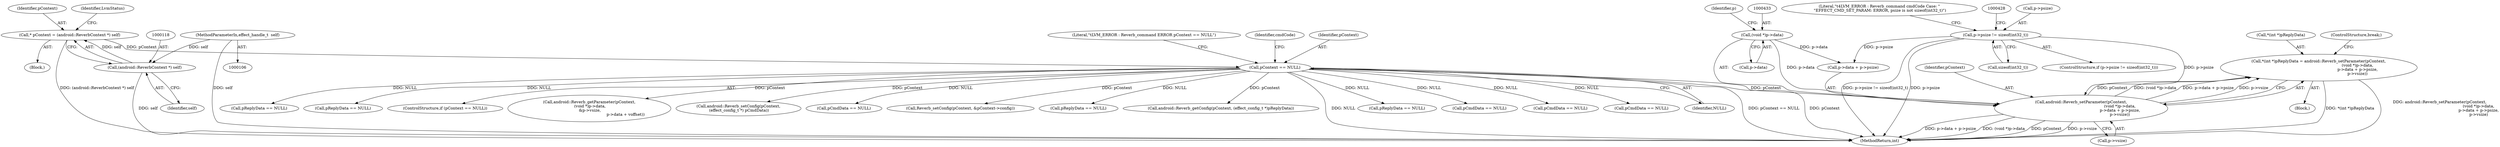 digraph "0_Android_f490fc335772a9b14e78997486f4a572b0594c04_0@integer" {
"1000425" [label="(Call,*(int *)pReplyData = android::Reverb_setParameter(pContext,\n                                                              (void *)p->data,\n                                                              p->data + p->psize,\n                                                              p->vsize))"];
"1000430" [label="(Call,android::Reverb_setParameter(pContext,\n                                                              (void *)p->data,\n                                                              p->data + p->psize,\n                                                              p->vsize))"];
"1000126" [label="(Call,pContext == NULL)"];
"1000115" [label="(Call,* pContext = (android::ReverbContext *) self)"];
"1000117" [label="(Call,(android::ReverbContext *) self)"];
"1000107" [label="(MethodParameterIn,effect_handle_t  self)"];
"1000432" [label="(Call,(void *)p->data)"];
"1000413" [label="(Call,p->psize != sizeof(int32_t))"];
"1000116" [label="(Identifier,pContext)"];
"1000414" [label="(Call,p->psize)"];
"1000128" [label="(Identifier,NULL)"];
"1000141" [label="(Call,pReplyData == NULL)"];
"1000210" [label="(Call,pReplyData == NULL)"];
"1000123" [label="(Identifier,LvmStatus)"];
"1000125" [label="(ControlStructure,if (pContext == NULL))"];
"1000115" [label="(Call,* pContext = (android::ReverbContext *) self)"];
"1000119" [label="(Identifier,self)"];
"1000447" [label="(ControlStructure,break;)"];
"1000439" [label="(Identifier,p)"];
"1000417" [label="(Call,sizeof(int32_t))"];
"1000344" [label="(Call,android::Reverb_getParameter(pContext,\n (void *)p->data,\n &p->vsize,\n                                                          p->data + voffset))"];
"1000127" [label="(Identifier,pContext)"];
"1000126" [label="(Call,pContext == NULL)"];
"1000201" [label="(Call,android::Reverb_setConfig(pContext,\n (effect_config_t *) pCmdData))"];
"1000117" [label="(Call,(android::ReverbContext *) self)"];
"1000376" [label="(Call,pCmdData == NULL)"];
"1000431" [label="(Identifier,pContext)"];
"1000107" [label="(MethodParameterIn,effect_handle_t  self)"];
"1000413" [label="(Call,p->psize != sizeof(int32_t))"];
"1000432" [label="(Call,(void *)p->data)"];
"1000235" [label="(Call,Reverb_setConfig(pContext, &pContext->config))"];
"1000425" [label="(Call,*(int *)pReplyData = android::Reverb_setParameter(pContext,\n                                                              (void *)p->data,\n                                                              p->data + p->psize,\n                                                              p->vsize))"];
"1000522" [label="(Call,pReplyData == NULL)"];
"1000373" [label="(Block,)"];
"1000437" [label="(Call,p->data + p->psize)"];
"1000228" [label="(Call,android::Reverb_getConfig(pContext, (effect_config_t *)pReplyData))"];
"1000113" [label="(Block,)"];
"1000430" [label="(Call,android::Reverb_setParameter(pContext,\n                                                              (void *)p->data,\n                                                              p->data + p->psize,\n                                                              p->vsize))"];
"1000412" [label="(ControlStructure,if (p->psize != sizeof(int32_t)))"];
"1000421" [label="(Literal,\"\t4LVM_ERROR : Reverb_command cmdCode Case: \"\n \"EFFECT_CMD_SET_PARAM: ERROR, psize is not sizeof(int32_t)\")"];
"1000434" [label="(Call,p->data)"];
"1000426" [label="(Call,*(int *)pReplyData)"];
"1000444" [label="(Call,p->vsize)"];
"1000688" [label="(MethodReturn,int)"];
"1000451" [label="(Call,pReplyData == NULL)"];
"1000131" [label="(Literal,\"\tLVM_ERROR : Reverb_command ERROR pContext == NULL\")"];
"1000270" [label="(Call,pCmdData == NULL)"];
"1000563" [label="(Call,pCmdData == NULL)"];
"1000169" [label="(Call,pCmdData == NULL)"];
"1000136" [label="(Identifier,cmdCode)"];
"1000425" -> "1000373"  [label="AST: "];
"1000425" -> "1000430"  [label="CFG: "];
"1000426" -> "1000425"  [label="AST: "];
"1000430" -> "1000425"  [label="AST: "];
"1000447" -> "1000425"  [label="CFG: "];
"1000425" -> "1000688"  [label="DDG: *(int *)pReplyData"];
"1000425" -> "1000688"  [label="DDG: android::Reverb_setParameter(pContext,\n                                                              (void *)p->data,\n                                                              p->data + p->psize,\n                                                              p->vsize)"];
"1000430" -> "1000425"  [label="DDG: pContext"];
"1000430" -> "1000425"  [label="DDG: (void *)p->data"];
"1000430" -> "1000425"  [label="DDG: p->data + p->psize"];
"1000430" -> "1000425"  [label="DDG: p->vsize"];
"1000430" -> "1000444"  [label="CFG: "];
"1000431" -> "1000430"  [label="AST: "];
"1000432" -> "1000430"  [label="AST: "];
"1000437" -> "1000430"  [label="AST: "];
"1000444" -> "1000430"  [label="AST: "];
"1000430" -> "1000688"  [label="DDG: p->data + p->psize"];
"1000430" -> "1000688"  [label="DDG: (void *)p->data"];
"1000430" -> "1000688"  [label="DDG: pContext"];
"1000430" -> "1000688"  [label="DDG: p->vsize"];
"1000126" -> "1000430"  [label="DDG: pContext"];
"1000432" -> "1000430"  [label="DDG: p->data"];
"1000413" -> "1000430"  [label="DDG: p->psize"];
"1000126" -> "1000125"  [label="AST: "];
"1000126" -> "1000128"  [label="CFG: "];
"1000127" -> "1000126"  [label="AST: "];
"1000128" -> "1000126"  [label="AST: "];
"1000131" -> "1000126"  [label="CFG: "];
"1000136" -> "1000126"  [label="CFG: "];
"1000126" -> "1000688"  [label="DDG: pContext == NULL"];
"1000126" -> "1000688"  [label="DDG: pContext"];
"1000126" -> "1000688"  [label="DDG: NULL"];
"1000115" -> "1000126"  [label="DDG: pContext"];
"1000126" -> "1000141"  [label="DDG: NULL"];
"1000126" -> "1000169"  [label="DDG: NULL"];
"1000126" -> "1000201"  [label="DDG: pContext"];
"1000126" -> "1000210"  [label="DDG: NULL"];
"1000126" -> "1000228"  [label="DDG: pContext"];
"1000126" -> "1000235"  [label="DDG: pContext"];
"1000126" -> "1000270"  [label="DDG: NULL"];
"1000126" -> "1000344"  [label="DDG: pContext"];
"1000126" -> "1000376"  [label="DDG: NULL"];
"1000126" -> "1000451"  [label="DDG: NULL"];
"1000126" -> "1000522"  [label="DDG: NULL"];
"1000126" -> "1000563"  [label="DDG: NULL"];
"1000115" -> "1000113"  [label="AST: "];
"1000115" -> "1000117"  [label="CFG: "];
"1000116" -> "1000115"  [label="AST: "];
"1000117" -> "1000115"  [label="AST: "];
"1000123" -> "1000115"  [label="CFG: "];
"1000115" -> "1000688"  [label="DDG: (android::ReverbContext *) self"];
"1000117" -> "1000115"  [label="DDG: self"];
"1000117" -> "1000119"  [label="CFG: "];
"1000118" -> "1000117"  [label="AST: "];
"1000119" -> "1000117"  [label="AST: "];
"1000117" -> "1000688"  [label="DDG: self"];
"1000107" -> "1000117"  [label="DDG: self"];
"1000107" -> "1000106"  [label="AST: "];
"1000107" -> "1000688"  [label="DDG: self"];
"1000432" -> "1000434"  [label="CFG: "];
"1000433" -> "1000432"  [label="AST: "];
"1000434" -> "1000432"  [label="AST: "];
"1000439" -> "1000432"  [label="CFG: "];
"1000432" -> "1000437"  [label="DDG: p->data"];
"1000413" -> "1000412"  [label="AST: "];
"1000413" -> "1000417"  [label="CFG: "];
"1000414" -> "1000413"  [label="AST: "];
"1000417" -> "1000413"  [label="AST: "];
"1000421" -> "1000413"  [label="CFG: "];
"1000428" -> "1000413"  [label="CFG: "];
"1000413" -> "1000688"  [label="DDG: p->psize"];
"1000413" -> "1000688"  [label="DDG: p->psize != sizeof(int32_t)"];
"1000413" -> "1000437"  [label="DDG: p->psize"];
}
